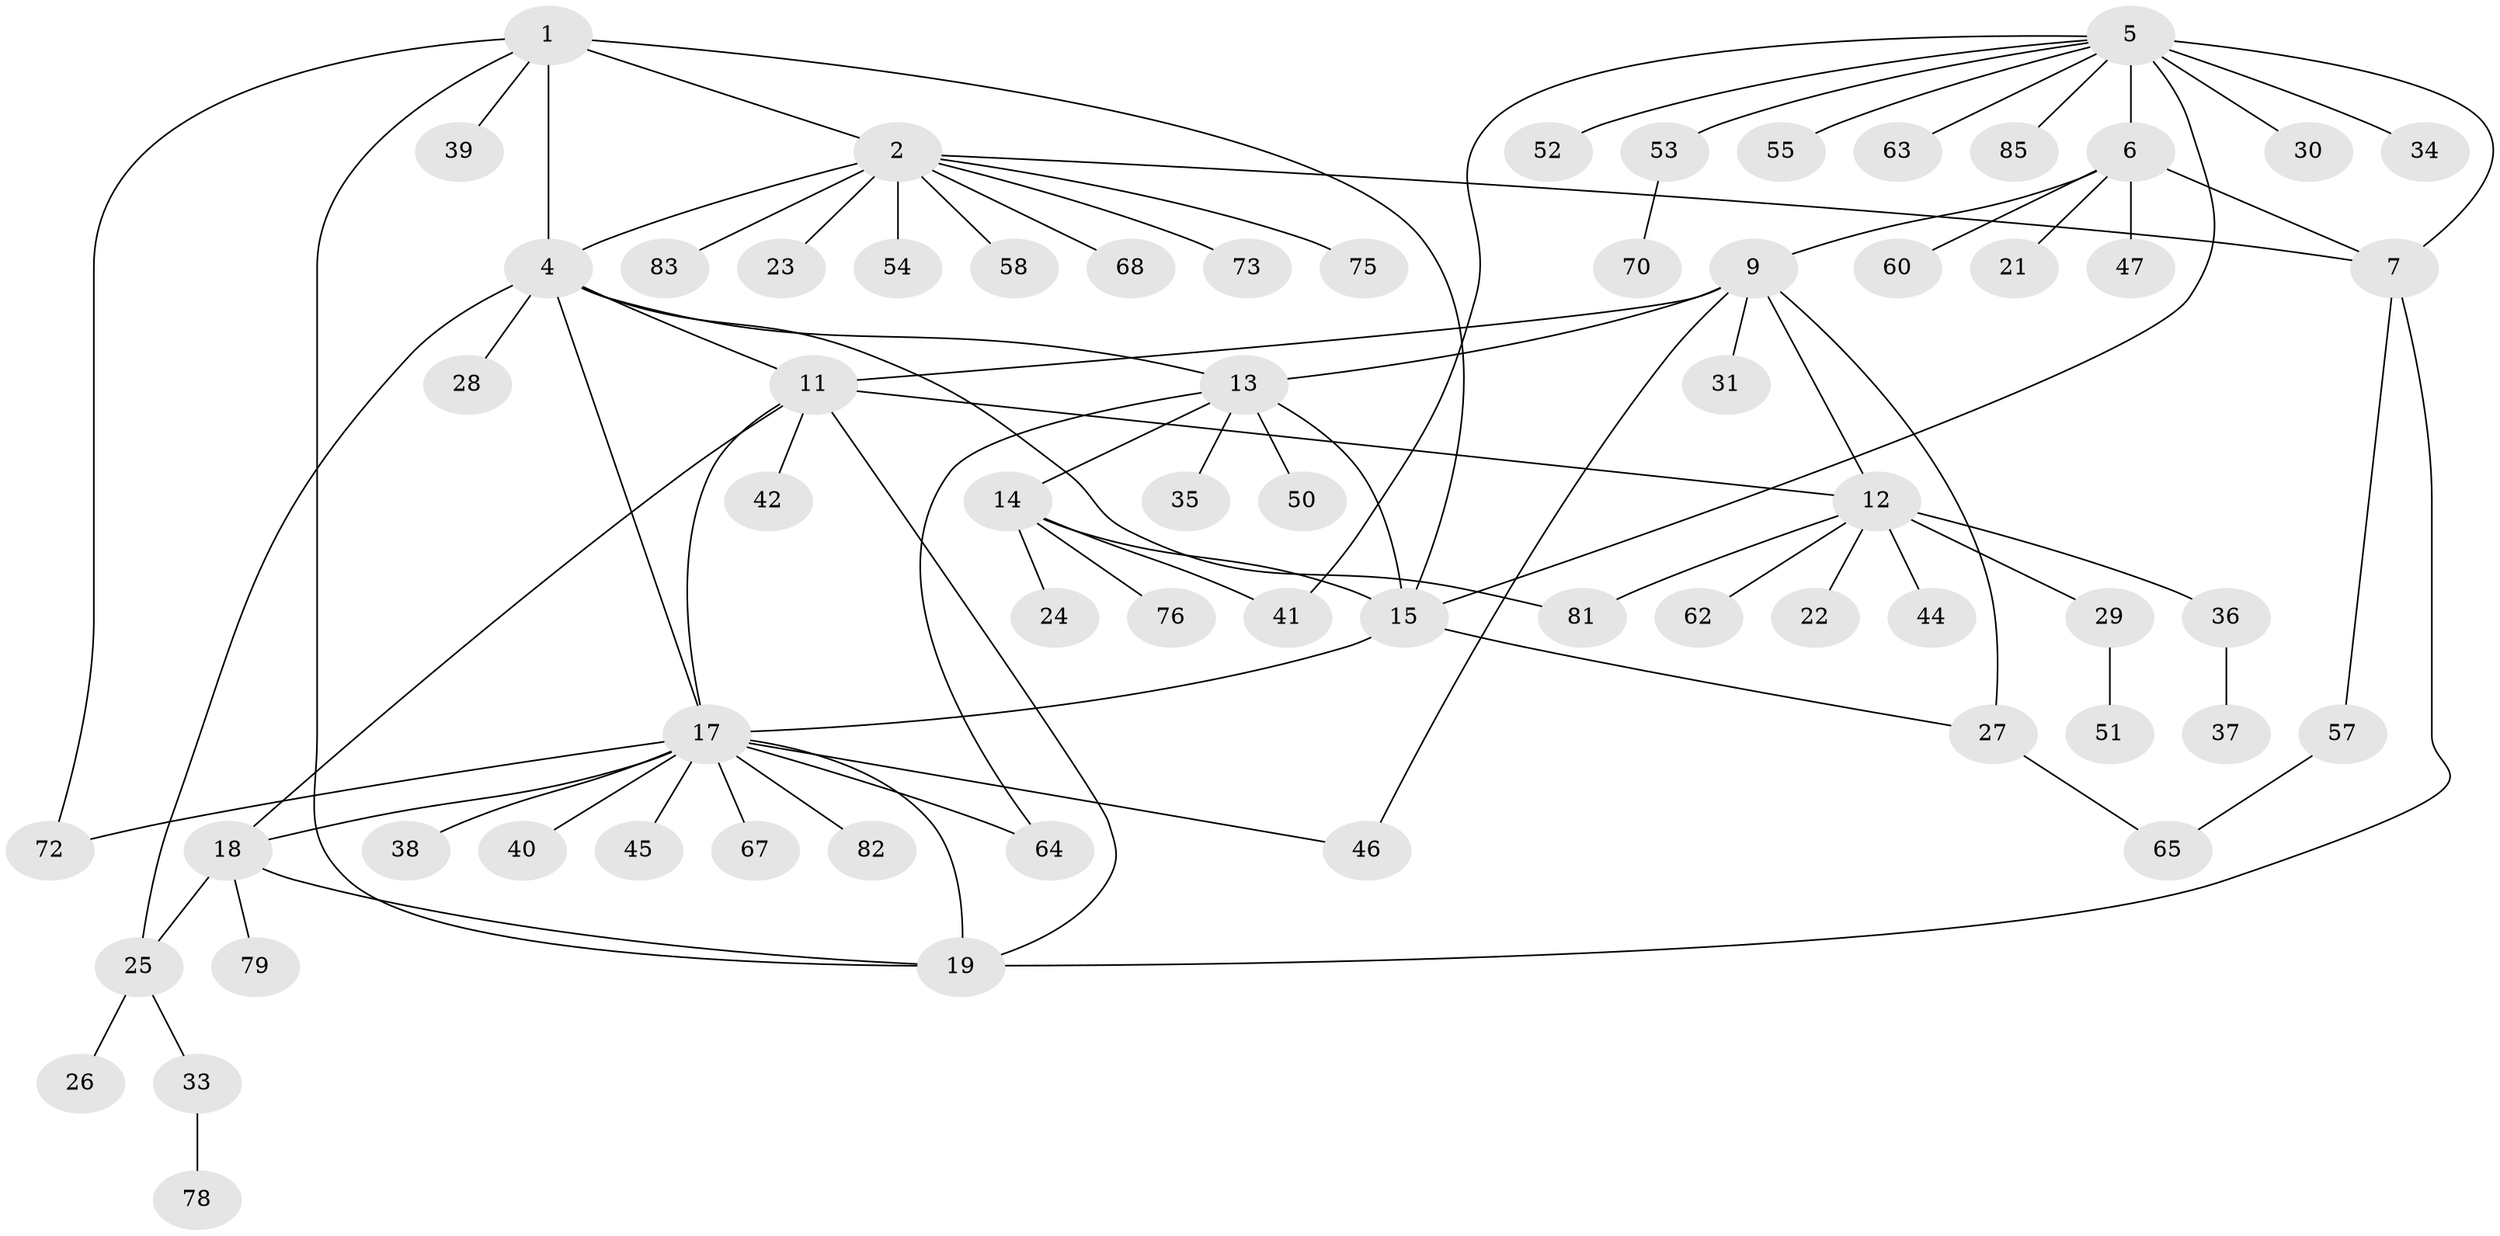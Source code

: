 // original degree distribution, {5: 0.03409090909090909, 12: 0.011363636363636364, 7: 0.03409090909090909, 10: 0.022727272727272728, 8: 0.022727272727272728, 3: 0.03409090909090909, 6: 0.045454545454545456, 9: 0.011363636363636364, 4: 0.045454545454545456, 13: 0.011363636363636364, 1: 0.5340909090909091, 2: 0.19318181818181818}
// Generated by graph-tools (version 1.1) at 2025/11/02/27/25 16:11:36]
// undirected, 66 vertices, 88 edges
graph export_dot {
graph [start="1"]
  node [color=gray90,style=filled];
  1 [super="+3"];
  2 [super="+86"];
  4 [super="+49"];
  5 [super="+8"];
  6 [super="+88"];
  7 [super="+43"];
  9 [super="+10"];
  11 [super="+20"];
  12 [super="+69"];
  13 [super="+77"];
  14 [super="+32"];
  15 [super="+16"];
  17 [super="+61"];
  18 [super="+66"];
  19 [super="+84"];
  21;
  22;
  23;
  24;
  25 [super="+87"];
  26;
  27 [super="+59"];
  28;
  29;
  30;
  31 [super="+80"];
  33;
  34;
  35;
  36;
  37;
  38;
  39 [super="+56"];
  40;
  41 [super="+48"];
  42;
  44;
  45;
  46 [super="+74"];
  47;
  50;
  51;
  52;
  53;
  54;
  55;
  57;
  58;
  60;
  62;
  63;
  64;
  65 [super="+71"];
  67;
  68;
  70;
  72;
  73;
  75;
  76;
  78;
  79;
  81;
  82;
  83;
  85;
  1 -- 2 [weight=2];
  1 -- 4 [weight=2];
  1 -- 19;
  1 -- 72;
  1 -- 39;
  1 -- 15;
  2 -- 4;
  2 -- 7;
  2 -- 23;
  2 -- 54;
  2 -- 58;
  2 -- 68;
  2 -- 73;
  2 -- 75;
  2 -- 83;
  4 -- 11;
  4 -- 28;
  4 -- 17;
  4 -- 81;
  4 -- 25;
  4 -- 13;
  5 -- 6 [weight=2];
  5 -- 7 [weight=2];
  5 -- 30;
  5 -- 34;
  5 -- 52;
  5 -- 53;
  5 -- 55;
  5 -- 63;
  5 -- 85;
  5 -- 41;
  5 -- 15;
  6 -- 7;
  6 -- 21;
  6 -- 47;
  6 -- 60;
  6 -- 9;
  7 -- 19;
  7 -- 57;
  9 -- 11 [weight=2];
  9 -- 12 [weight=2];
  9 -- 13;
  9 -- 46;
  9 -- 27;
  9 -- 31;
  11 -- 12;
  11 -- 42;
  11 -- 19;
  11 -- 17;
  11 -- 18;
  12 -- 22;
  12 -- 29;
  12 -- 36;
  12 -- 44;
  12 -- 62;
  12 -- 81;
  13 -- 14;
  13 -- 15 [weight=2];
  13 -- 35;
  13 -- 50;
  13 -- 64;
  14 -- 15 [weight=2];
  14 -- 24;
  14 -- 41;
  14 -- 76;
  15 -- 27;
  15 -- 17;
  17 -- 18;
  17 -- 19;
  17 -- 38;
  17 -- 40;
  17 -- 45;
  17 -- 46;
  17 -- 64;
  17 -- 67;
  17 -- 72;
  17 -- 82;
  18 -- 19;
  18 -- 25;
  18 -- 79;
  25 -- 26;
  25 -- 33;
  27 -- 65;
  29 -- 51;
  33 -- 78;
  36 -- 37;
  53 -- 70;
  57 -- 65;
}
